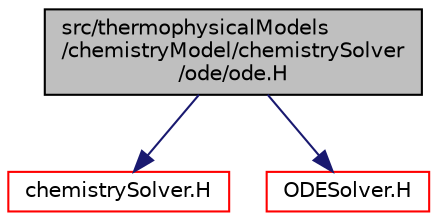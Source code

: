 digraph "src/thermophysicalModels/chemistryModel/chemistrySolver/ode/ode.H"
{
  bgcolor="transparent";
  edge [fontname="Helvetica",fontsize="10",labelfontname="Helvetica",labelfontsize="10"];
  node [fontname="Helvetica",fontsize="10",shape=record];
  Node1 [label="src/thermophysicalModels\l/chemistryModel/chemistrySolver\l/ode/ode.H",height=0.2,width=0.4,color="black", fillcolor="grey75", style="filled", fontcolor="black"];
  Node1 -> Node2 [color="midnightblue",fontsize="10",style="solid",fontname="Helvetica"];
  Node2 [label="chemistrySolver.H",height=0.2,width=0.4,color="red",URL="$a10211.html"];
  Node1 -> Node3 [color="midnightblue",fontsize="10",style="solid",fontname="Helvetica"];
  Node3 [label="ODESolver.H",height=0.2,width=0.4,color="red",URL="$a07637.html"];
}
